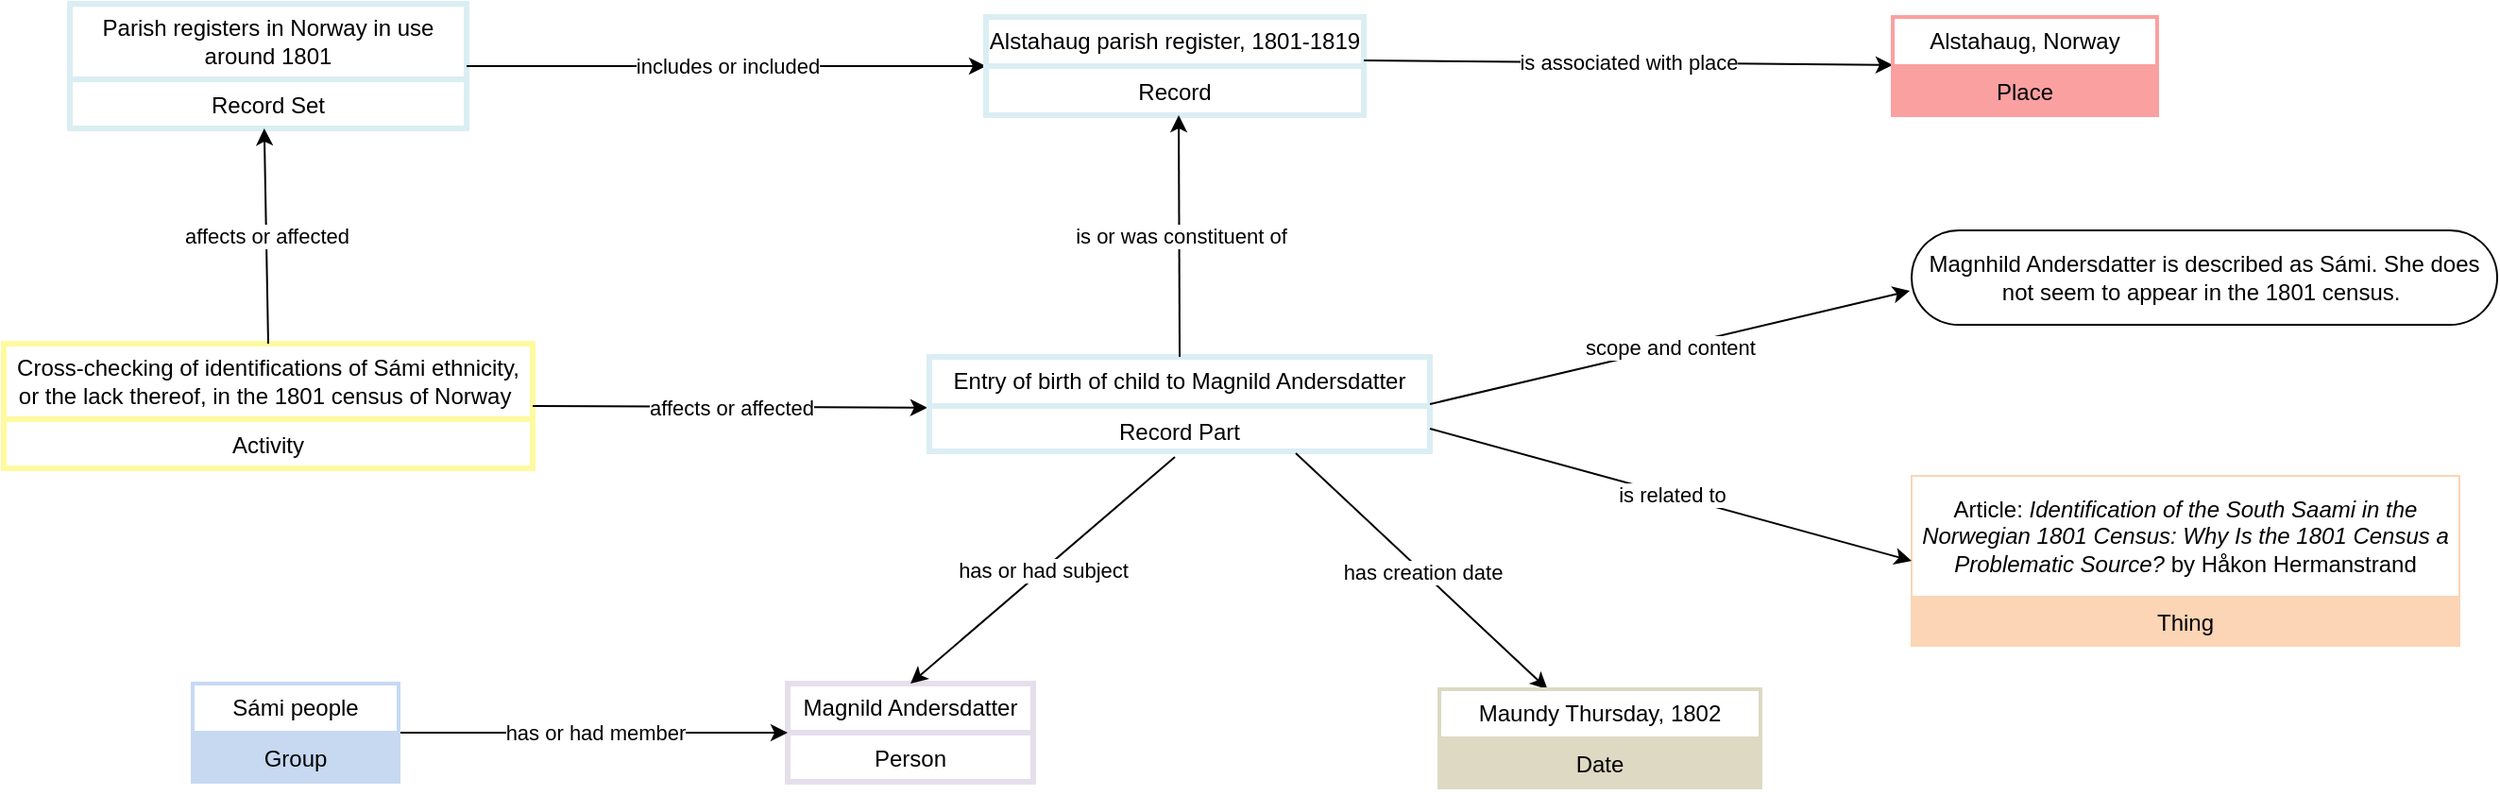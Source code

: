 <mxfile version="28.2.8">
  <diagram name="Page-1" id="tdFbKafQqXdWOXAYOD6T">
    <mxGraphModel dx="870" dy="566" grid="1" gridSize="10" guides="1" tooltips="1" connect="1" arrows="1" fold="1" page="1" pageScale="1" pageWidth="4681" pageHeight="3300" math="0" shadow="0">
      <root>
        <mxCell id="0" />
        <mxCell id="1" parent="0" />
        <mxCell id="8FflVjubQUmxHpzgolP5-17" value="Parish registers in Norway in use around 1801" style="swimlane;fontStyle=0;childLayout=stackLayout;horizontal=1;startSize=40;strokeColor=#DAEEF3;fillColor=none;strokeWidth=3;horizontalStack=0;resizeParent=1;resizeParentMax=0;resizeLast=0;collapsible=1;marginBottom=0;whiteSpace=wrap;html=1;" parent="1" vertex="1">
          <mxGeometry x="215" y="140" width="210" height="66" as="geometry" />
        </mxCell>
        <mxCell id="8FflVjubQUmxHpzgolP5-18" value="Record Set" style="text;strokeColor=#DAEEF3;strokeWidth=3;fillColor=none;align=center;verticalAlign=top;spacingLeft=4;spacingRight=4;overflow=hidden;rotatable=0;points=[[0,0.5],[1,0.5]];portConstraint=eastwest;whiteSpace=wrap;html=1;" parent="8FflVjubQUmxHpzgolP5-17" vertex="1">
          <mxGeometry y="40" width="210" height="26" as="geometry" />
        </mxCell>
        <mxCell id="8FflVjubQUmxHpzgolP5-31" value="Cross-checking of identifications of Sámi ethnicity, or the lack thereof, in the 1801 census of Norway&amp;nbsp;" style="swimlane;fontStyle=0;childLayout=stackLayout;horizontal=1;startSize=40;strokeColor=#FFFAA0;strokeWidth=3;fillColor=none;horizontalStack=0;resizeParent=1;resizeParentMax=0;resizeLast=0;collapsible=1;marginBottom=0;whiteSpace=wrap;html=1;" parent="1" vertex="1">
          <mxGeometry x="180" y="320" width="280" height="66" as="geometry" />
        </mxCell>
        <mxCell id="8FflVjubQUmxHpzgolP5-32" value="Activity" style="text;strokeColor=#FFFAA0;strokeWidth=3;fillColor=none;align=center;verticalAlign=top;spacingLeft=4;spacingRight=4;overflow=hidden;rotatable=0;points=[[0,0.5],[1,0.5]];portConstraint=eastwest;whiteSpace=wrap;html=1;" parent="8FflVjubQUmxHpzgolP5-31" vertex="1">
          <mxGeometry y="40" width="280" height="26" as="geometry" />
        </mxCell>
        <mxCell id="8FflVjubQUmxHpzgolP5-33" value="" style="endArrow=classic;html=1;rounded=0;entryX=0.49;entryY=1;entryDx=0;entryDy=0;entryPerimeter=0;exitX=0.5;exitY=0;exitDx=0;exitDy=0;" parent="1" source="8FflVjubQUmxHpzgolP5-31" target="8FflVjubQUmxHpzgolP5-18" edge="1">
          <mxGeometry relative="1" as="geometry">
            <mxPoint x="450" y="490" as="sourcePoint" />
            <mxPoint x="270" y="493" as="targetPoint" />
          </mxGeometry>
        </mxCell>
        <mxCell id="8FflVjubQUmxHpzgolP5-34" value="affects or affected" style="edgeLabel;resizable=0;html=1;;align=center;verticalAlign=middle;" parent="8FflVjubQUmxHpzgolP5-33" connectable="0" vertex="1">
          <mxGeometry relative="1" as="geometry" />
        </mxCell>
        <mxCell id="Whcwb0SjIizKIRzA1Hdj-1" value="" style="endArrow=classic;html=1;rounded=0;exitX=1;exitY=0.5;exitDx=0;exitDy=0;entryX=-0.004;entryY=0.038;entryDx=0;entryDy=0;entryPerimeter=0;" parent="1" source="8FflVjubQUmxHpzgolP5-31" target="Whcwb0SjIizKIRzA1Hdj-4" edge="1">
          <mxGeometry relative="1" as="geometry">
            <mxPoint x="480" y="352.5" as="sourcePoint" />
            <mxPoint x="660" y="353" as="targetPoint" />
          </mxGeometry>
        </mxCell>
        <mxCell id="Whcwb0SjIizKIRzA1Hdj-2" value="affects or affected" style="edgeLabel;resizable=0;html=1;;align=center;verticalAlign=middle;" parent="Whcwb0SjIizKIRzA1Hdj-1" connectable="0" vertex="1">
          <mxGeometry relative="1" as="geometry" />
        </mxCell>
        <mxCell id="Whcwb0SjIizKIRzA1Hdj-3" value="Entry of birth of child to Magnild Andersdatter" style="swimlane;fontStyle=0;childLayout=stackLayout;horizontal=1;startSize=26;strokeColor=#DAEEF3;strokeWidth=3;fillColor=none;horizontalStack=0;resizeParent=1;resizeParentMax=0;resizeLast=0;collapsible=1;marginBottom=0;whiteSpace=wrap;html=1;" parent="1" vertex="1">
          <mxGeometry x="670" y="327" width="265" height="50" as="geometry" />
        </mxCell>
        <mxCell id="Whcwb0SjIizKIRzA1Hdj-4" value="Record Part" style="text;strokeColor=#DAEEF3;strokeWidth=3;fillColor=none;align=center;verticalAlign=top;spacingLeft=4;spacingRight=4;overflow=hidden;rotatable=0;points=[[0,0.5],[1,0.5]];portConstraint=eastwest;whiteSpace=wrap;html=1;" parent="Whcwb0SjIizKIRzA1Hdj-3" vertex="1">
          <mxGeometry y="26" width="265" height="24" as="geometry" />
        </mxCell>
        <mxCell id="Whcwb0SjIizKIRzA1Hdj-6" value="" style="endArrow=classic;html=1;rounded=0;exitX=1;exitY=0.5;exitDx=0;exitDy=0;" parent="1" source="8FflVjubQUmxHpzgolP5-17" target="Whcwb0SjIizKIRzA1Hdj-8" edge="1">
          <mxGeometry relative="1" as="geometry">
            <mxPoint x="450" y="172.5" as="sourcePoint" />
            <mxPoint x="640" y="173" as="targetPoint" />
          </mxGeometry>
        </mxCell>
        <mxCell id="Whcwb0SjIizKIRzA1Hdj-7" value="includes or included" style="edgeLabel;resizable=0;html=1;;align=center;verticalAlign=middle;" parent="Whcwb0SjIizKIRzA1Hdj-6" connectable="0" vertex="1">
          <mxGeometry relative="1" as="geometry" />
        </mxCell>
        <mxCell id="Whcwb0SjIizKIRzA1Hdj-8" value="Alstahaug parish register, 1801-1819" style="swimlane;fontStyle=0;childLayout=stackLayout;horizontal=1;startSize=26;strokeColor=#DAEEF3;strokeWidth=3;fillColor=none;horizontalStack=0;resizeParent=1;resizeParentMax=0;resizeLast=0;collapsible=1;marginBottom=0;whiteSpace=wrap;html=1;" parent="1" vertex="1">
          <mxGeometry x="700" y="147" width="200" height="52" as="geometry" />
        </mxCell>
        <mxCell id="Whcwb0SjIizKIRzA1Hdj-9" value="Record" style="text;strokeColor=#DAEEF3;strokeWidth=3;fillColor=none;align=center;verticalAlign=top;spacingLeft=4;spacingRight=4;overflow=hidden;rotatable=0;points=[[0,0.5],[1,0.5]];portConstraint=eastwest;whiteSpace=wrap;html=1;" parent="Whcwb0SjIizKIRzA1Hdj-8" vertex="1">
          <mxGeometry y="26" width="200" height="26" as="geometry" />
        </mxCell>
        <mxCell id="Whcwb0SjIizKIRzA1Hdj-10" value="" style="endArrow=classic;html=1;rounded=0;" parent="1" target="Whcwb0SjIizKIRzA1Hdj-12" edge="1">
          <mxGeometry relative="1" as="geometry">
            <mxPoint x="900" y="170" as="sourcePoint" />
            <mxPoint x="1090" y="170" as="targetPoint" />
          </mxGeometry>
        </mxCell>
        <mxCell id="Whcwb0SjIizKIRzA1Hdj-11" value="is associated with place" style="edgeLabel;resizable=0;html=1;;align=center;verticalAlign=middle;" parent="Whcwb0SjIizKIRzA1Hdj-10" connectable="0" vertex="1">
          <mxGeometry relative="1" as="geometry" />
        </mxCell>
        <mxCell id="Whcwb0SjIizKIRzA1Hdj-12" value="Alstahaug, Norway" style="swimlane;fontStyle=0;childLayout=stackLayout;horizontal=1;startSize=26;strokeColor=#FAA0A0;strokeWidth=2;fillColor=none;horizontalStack=0;resizeParent=1;resizeParentMax=0;resizeLast=0;collapsible=1;marginBottom=0;whiteSpace=wrap;html=1;" parent="1" vertex="1">
          <mxGeometry x="1180" y="147" width="140" height="52" as="geometry" />
        </mxCell>
        <mxCell id="Whcwb0SjIizKIRzA1Hdj-13" value="Place" style="text;strokeColor=#FAA0A0;strokeWidth=2;fillColor=#FAA0A0;align=center;verticalAlign=top;spacingLeft=4;spacingRight=4;overflow=hidden;rotatable=0;points=[[0,0.5],[1,0.5]];portConstraint=eastwest;whiteSpace=wrap;html=1;" parent="Whcwb0SjIizKIRzA1Hdj-12" vertex="1">
          <mxGeometry y="26" width="140" height="26" as="geometry" />
        </mxCell>
        <mxCell id="Whcwb0SjIizKIRzA1Hdj-14" value="" style="endArrow=classic;html=1;rounded=0;exitX=0.5;exitY=0;exitDx=0;exitDy=0;entryX=0.51;entryY=1;entryDx=0;entryDy=0;entryPerimeter=0;" parent="1" source="Whcwb0SjIizKIRzA1Hdj-3" target="Whcwb0SjIizKIRzA1Hdj-9" edge="1">
          <mxGeometry relative="1" as="geometry">
            <mxPoint x="760" y="260" as="sourcePoint" />
            <mxPoint x="950" y="260" as="targetPoint" />
          </mxGeometry>
        </mxCell>
        <mxCell id="Whcwb0SjIizKIRzA1Hdj-15" value="is or was constituent of" style="edgeLabel;resizable=0;html=1;;align=center;verticalAlign=middle;" parent="Whcwb0SjIizKIRzA1Hdj-14" connectable="0" vertex="1">
          <mxGeometry relative="1" as="geometry" />
        </mxCell>
        <mxCell id="Whcwb0SjIizKIRzA1Hdj-16" value="" style="endArrow=classic;html=1;rounded=0;exitX=1;exitY=0.5;exitDx=0;exitDy=0;entryX=-0.003;entryY=0.64;entryDx=0;entryDy=0;entryPerimeter=0;" parent="1" source="Whcwb0SjIizKIRzA1Hdj-3" target="Whcwb0SjIizKIRzA1Hdj-20" edge="1">
          <mxGeometry relative="1" as="geometry">
            <mxPoint x="1121" y="478" as="sourcePoint" />
            <mxPoint x="1140" y="360" as="targetPoint" />
          </mxGeometry>
        </mxCell>
        <mxCell id="Whcwb0SjIizKIRzA1Hdj-17" value="scope and content" style="edgeLabel;resizable=0;html=1;;align=center;verticalAlign=middle;" parent="Whcwb0SjIizKIRzA1Hdj-16" connectable="0" vertex="1">
          <mxGeometry relative="1" as="geometry" />
        </mxCell>
        <mxCell id="Whcwb0SjIizKIRzA1Hdj-18" value="Magnild Andersdatter" style="swimlane;fontStyle=0;childLayout=stackLayout;horizontal=1;startSize=26;strokeColor=#E5DFEC;strokeWidth=3;fillColor=none;horizontalStack=0;resizeParent=1;resizeParentMax=0;resizeLast=0;collapsible=1;marginBottom=0;whiteSpace=wrap;html=1;" parent="1" vertex="1">
          <mxGeometry x="595" y="500" width="130" height="52" as="geometry" />
        </mxCell>
        <mxCell id="Whcwb0SjIizKIRzA1Hdj-19" value="Person" style="text;strokeColor=#E5DFEC;strokeWidth=3;fillColor=none;align=center;verticalAlign=top;spacingLeft=4;spacingRight=4;overflow=hidden;rotatable=0;points=[[0,0.5],[1,0.5]];portConstraint=eastwest;whiteSpace=wrap;html=1;" parent="Whcwb0SjIizKIRzA1Hdj-18" vertex="1">
          <mxGeometry y="26" width="130" height="26" as="geometry" />
        </mxCell>
        <mxCell id="Whcwb0SjIizKIRzA1Hdj-20" value="Magnhild Andersdatter is described as Sámi. She does not seem to appear in the 1801 census.&amp;nbsp;" style="html=1;whiteSpace=wrap;rounded=1;arcSize=50;" parent="1" vertex="1">
          <mxGeometry x="1190" y="260" width="310" height="50" as="geometry" />
        </mxCell>
        <mxCell id="Whcwb0SjIizKIRzA1Hdj-21" value="" style="endArrow=classic;html=1;rounded=0;entryX=0.5;entryY=0;entryDx=0;entryDy=0;" parent="1" target="Whcwb0SjIizKIRzA1Hdj-18" edge="1">
          <mxGeometry relative="1" as="geometry">
            <mxPoint x="800" y="380" as="sourcePoint" />
            <mxPoint x="580" y="420" as="targetPoint" />
          </mxGeometry>
        </mxCell>
        <mxCell id="Whcwb0SjIizKIRzA1Hdj-22" value="has or had subject" style="edgeLabel;resizable=0;html=1;;align=center;verticalAlign=middle;" parent="Whcwb0SjIizKIRzA1Hdj-21" connectable="0" vertex="1">
          <mxGeometry relative="1" as="geometry" />
        </mxCell>
        <mxCell id="Whcwb0SjIizKIRzA1Hdj-23" value="" style="endArrow=classic;html=1;rounded=0;exitX=0.732;exitY=1.042;exitDx=0;exitDy=0;exitPerimeter=0;" parent="1" source="Whcwb0SjIizKIRzA1Hdj-4" target="Whcwb0SjIizKIRzA1Hdj-25" edge="1">
          <mxGeometry relative="1" as="geometry">
            <mxPoint x="935" y="490.0" as="sourcePoint" />
            <mxPoint x="1085" y="490" as="targetPoint" />
          </mxGeometry>
        </mxCell>
        <mxCell id="Whcwb0SjIizKIRzA1Hdj-24" value="has creation date" style="edgeLabel;resizable=0;html=1;;align=center;verticalAlign=middle;" parent="Whcwb0SjIizKIRzA1Hdj-23" connectable="0" vertex="1">
          <mxGeometry relative="1" as="geometry" />
        </mxCell>
        <mxCell id="Whcwb0SjIizKIRzA1Hdj-25" value="Maundy Thursday, 1802" style="swimlane;fontStyle=0;childLayout=stackLayout;horizontal=1;startSize=26;strokeColor=#DDD9C3;strokeWidth=2;fillColor=none;horizontalStack=0;resizeParent=1;resizeParentMax=0;resizeLast=0;collapsible=1;marginBottom=0;whiteSpace=wrap;html=1;" parent="1" vertex="1">
          <mxGeometry x="940" y="503" width="170" height="52" as="geometry" />
        </mxCell>
        <mxCell id="Whcwb0SjIizKIRzA1Hdj-26" value="Date" style="text;strokeColor=#DDD9C3;strokeWidth=2;fillColor=#DDD9C3;align=center;verticalAlign=top;spacingLeft=4;spacingRight=4;overflow=hidden;rotatable=0;points=[[0,0.5],[1,0.5]];portConstraint=eastwest;whiteSpace=wrap;html=1;" parent="Whcwb0SjIizKIRzA1Hdj-25" vertex="1">
          <mxGeometry y="26" width="170" height="26" as="geometry" />
        </mxCell>
        <mxCell id="Whcwb0SjIizKIRzA1Hdj-27" value="Sámi people" style="swimlane;fontStyle=0;childLayout=stackLayout;horizontal=1;startSize=26;strokeColor=#C6D9F1;strokeWidth=2;fillColor=none;horizontalStack=0;resizeParent=1;resizeParentMax=0;resizeLast=0;collapsible=1;marginBottom=0;whiteSpace=wrap;html=1;" parent="1" vertex="1">
          <mxGeometry x="280" y="500" width="109" height="52" as="geometry" />
        </mxCell>
        <mxCell id="Whcwb0SjIizKIRzA1Hdj-28" value="Group&lt;div&gt;&lt;br&gt;&lt;/div&gt;" style="text;strokeColor=#C6D9F1;strokeWidth=2;fillColor=#C6D9F1;align=center;verticalAlign=top;spacingLeft=4;spacingRight=4;overflow=hidden;rotatable=0;points=[[0,0.5],[1,0.5]];portConstraint=eastwest;whiteSpace=wrap;html=1;" parent="Whcwb0SjIizKIRzA1Hdj-27" vertex="1">
          <mxGeometry y="26" width="109" height="26" as="geometry" />
        </mxCell>
        <mxCell id="Whcwb0SjIizKIRzA1Hdj-29" value="" style="endArrow=classic;html=1;rounded=0;entryX=0;entryY=0.5;entryDx=0;entryDy=0;" parent="1" target="Whcwb0SjIizKIRzA1Hdj-18" edge="1">
          <mxGeometry relative="1" as="geometry">
            <mxPoint x="390" y="526" as="sourcePoint" />
            <mxPoint x="590" y="520" as="targetPoint" />
          </mxGeometry>
        </mxCell>
        <mxCell id="Whcwb0SjIizKIRzA1Hdj-30" value="has or had member" style="edgeLabel;resizable=0;html=1;;align=center;verticalAlign=middle;" parent="Whcwb0SjIizKIRzA1Hdj-29" connectable="0" vertex="1">
          <mxGeometry relative="1" as="geometry" />
        </mxCell>
        <mxCell id="Whcwb0SjIizKIRzA1Hdj-31" value="Article:&amp;nbsp;&lt;i&gt;Identification of the South Saami in the Norwegian 1801 Census: Why Is the 1801 Census a Problematic Source? &lt;/i&gt;by Håkon Hermanstrand" style="swimlane;fontStyle=0;childLayout=stackLayout;horizontal=1;startSize=64;strokeColor=#FBD5B5;fillColor=none;horizontalStack=0;resizeParent=1;resizeParentMax=0;resizeLast=0;collapsible=1;marginBottom=0;whiteSpace=wrap;html=1;" parent="1" vertex="1">
          <mxGeometry x="1190" y="390" width="290" height="90" as="geometry" />
        </mxCell>
        <mxCell id="Whcwb0SjIizKIRzA1Hdj-32" value="Thing" style="text;strokeColor=#FBD5B5;fillColor=#FBD5B5;align=center;verticalAlign=top;spacingLeft=4;spacingRight=4;overflow=hidden;rotatable=0;points=[[0,0.5],[1,0.5]];portConstraint=eastwest;whiteSpace=wrap;html=1;" parent="Whcwb0SjIizKIRzA1Hdj-31" vertex="1">
          <mxGeometry y="64" width="290" height="26" as="geometry" />
        </mxCell>
        <mxCell id="Whcwb0SjIizKIRzA1Hdj-33" value="" style="endArrow=classic;html=1;rounded=0;exitX=1;exitY=0.5;exitDx=0;exitDy=0;entryX=0;entryY=0.5;entryDx=0;entryDy=0;" parent="1" source="Whcwb0SjIizKIRzA1Hdj-4" target="Whcwb0SjIizKIRzA1Hdj-31" edge="1">
          <mxGeometry relative="1" as="geometry">
            <mxPoint x="1000" y="390" as="sourcePoint" />
            <mxPoint x="1133" y="515" as="targetPoint" />
          </mxGeometry>
        </mxCell>
        <mxCell id="Whcwb0SjIizKIRzA1Hdj-34" value="is related to" style="edgeLabel;resizable=0;html=1;;align=center;verticalAlign=middle;" parent="Whcwb0SjIizKIRzA1Hdj-33" connectable="0" vertex="1">
          <mxGeometry relative="1" as="geometry" />
        </mxCell>
      </root>
    </mxGraphModel>
  </diagram>
</mxfile>
